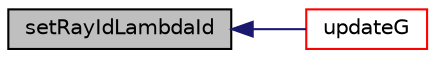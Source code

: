 digraph "setRayIdLambdaId"
{
  bgcolor="transparent";
  edge [fontname="Helvetica",fontsize="10",labelfontname="Helvetica",labelfontsize="10"];
  node [fontname="Helvetica",fontsize="10",shape=record];
  rankdir="LR";
  Node467 [label="setRayIdLambdaId",height=0.2,width=0.4,color="black", fillcolor="grey75", style="filled", fontcolor="black"];
  Node467 -> Node468 [dir="back",color="midnightblue",fontsize="10",style="solid",fontname="Helvetica"];
  Node468 [label="updateG",height=0.2,width=0.4,color="red",URL="$a31357.html#a8aeb16ea29c15f123fafb681695e6ec6",tooltip="Update G and calculate total heat flux on boundary. "];
}
